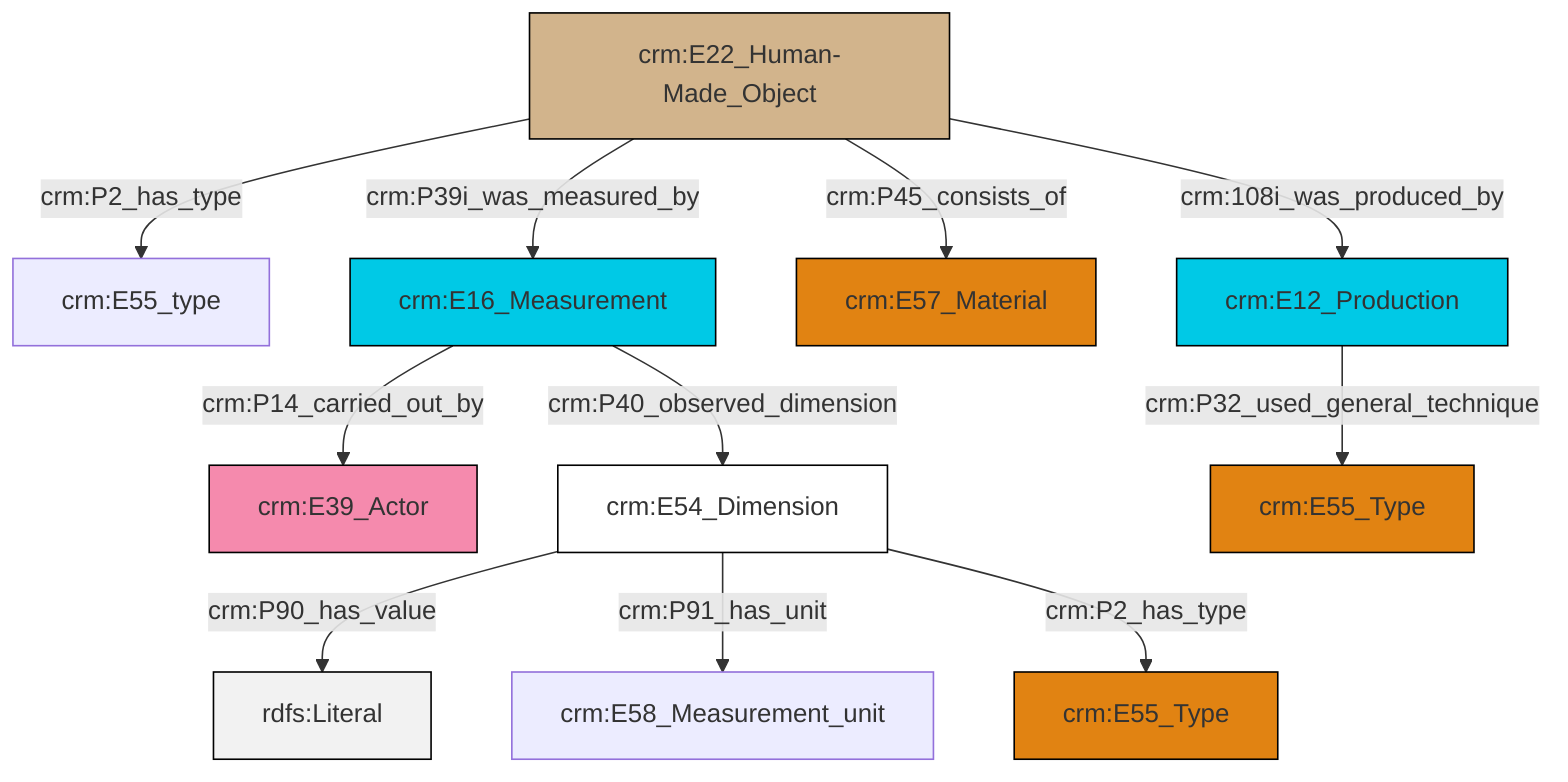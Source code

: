 graph TD
classDef Literal fill:#f2f2f2,stroke:#000000;
classDef CRM_Entity fill:#FFFFFF,stroke:#000000;
classDef Temporal_Entity fill:#00C9E6, stroke:#000000;
classDef Type fill:#E18312, stroke:#000000;
classDef Time-Span fill:#2C9C91, stroke:#000000;
classDef Appellation fill:#FFEB7F, stroke:#000000;
classDef Place fill:#008836, stroke:#000000;
classDef Persistent_Item fill:#B266B2, stroke:#000000;
classDef Conceptual_Object fill:#FFD700, stroke:#000000;
classDef Physical_Thing fill:#D2B48C, stroke:#000000;
classDef Actor fill:#f58aad, stroke:#000000;
classDef PC_Classes fill:#4ce600, stroke:#000000;
classDef Multi fill:#cccccc,stroke:#000000;

0["crm:E22_Human-Made_Object"]:::Physical_Thing -->|crm:P2_has_type| 1["crm:E55_type"]:::Default
4["crm:E54_Dimension"]:::CRM_Entity -->|crm:P90_has_value| 5[rdfs:Literal]:::Literal
6["crm:E16_Measurement"]:::Temporal_Entity -->|crm:P14_carried_out_by| 2["crm:E39_Actor"]:::Actor
0["crm:E22_Human-Made_Object"]:::Physical_Thing -->|crm:P45_consists_of| 7["crm:E57_Material"]:::Type
0["crm:E22_Human-Made_Object"]:::Physical_Thing -->|crm:108i_was_produced_by| 9["crm:E12_Production"]:::Temporal_Entity
9["crm:E12_Production"]:::Temporal_Entity -->|crm:P32_used_general_technique| 11["crm:E55_Type"]:::Type
4["crm:E54_Dimension"]:::CRM_Entity -->|crm:P91_has_unit| 12["crm:E58_Measurement_unit"]:::Default
4["crm:E54_Dimension"]:::CRM_Entity -->|crm:P2_has_type| 18["crm:E55_Type"]:::Type
6["crm:E16_Measurement"]:::Temporal_Entity -->|crm:P40_observed_dimension| 4["crm:E54_Dimension"]:::CRM_Entity
0["crm:E22_Human-Made_Object"]:::Physical_Thing -->|crm:P39i_was_measured_by| 6["crm:E16_Measurement"]:::Temporal_Entity